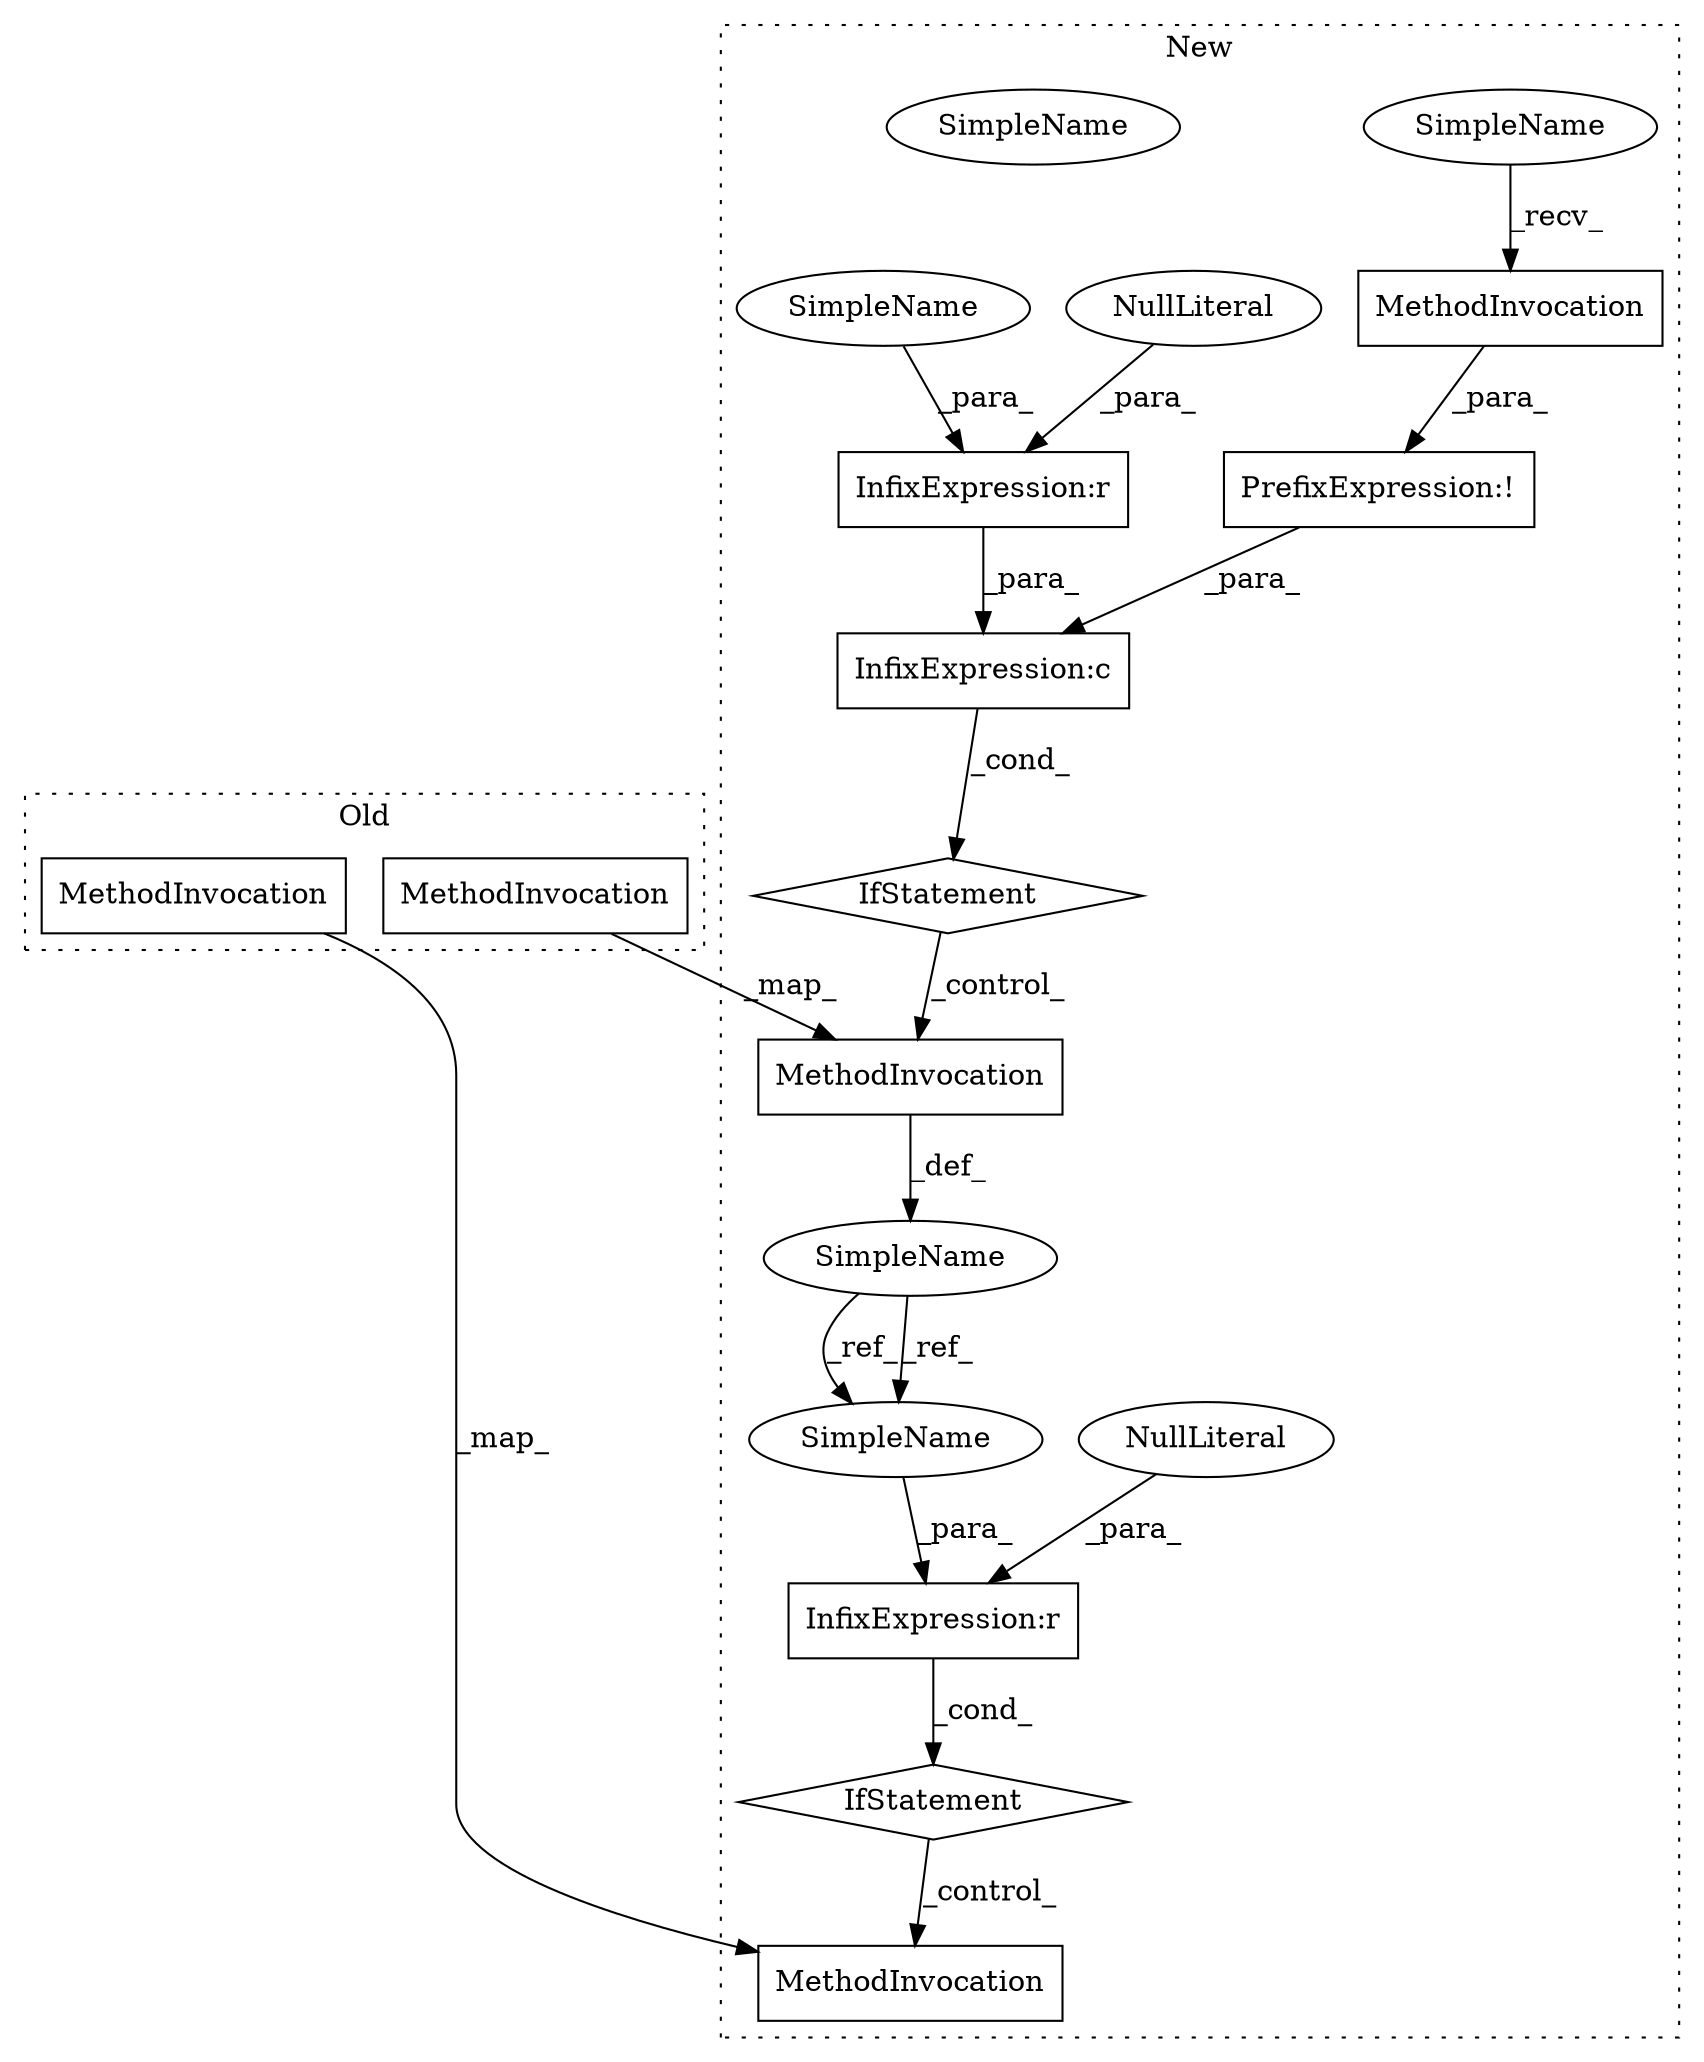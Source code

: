 digraph G {
subgraph cluster0 {
4 [label="MethodInvocation" a="32" s="29662,29683" l="4,1" shape="box"];
6 [label="MethodInvocation" a="32" s="28490" l="11" shape="box"];
label = "Old";
style="dotted";
}
subgraph cluster1 {
1 [label="IfStatement" a="25" s="29951,29983" l="4,2" shape="diamond"];
2 [label="IfStatement" a="25" s="28503,28582" l="4,2" shape="diamond"];
3 [label="MethodInvocation" a="32" s="28566" l="15" shape="box"];
5 [label="MethodInvocation" a="32" s="30231,30252" l="4,1" shape="box"];
7 [label="MethodInvocation" a="32" s="28663" l="11" shape="box"];
8 [label="NullLiteral" a="33" s="29979" l="4" shape="ellipse"];
9 [label="NullLiteral" a="33" s="28533" l="4" shape="ellipse"];
10 [label="SimpleName" a="42" s="29955" l="20" shape="ellipse"];
11 [label="SimpleName" a="42" s="28544" l="21" shape="ellipse"];
12 [label="SimpleName" a="42" s="28618" l="20" shape="ellipse"];
13 [label="SimpleName" a="42" s="28508" l="21" shape="ellipse"];
14 [label="SimpleName" a="42" s="29955" l="20" shape="ellipse"];
15 [label="PrefixExpression:!" a="38" s="28543" l="1" shape="box"];
16 [label="InfixExpression:c" a="27" s="28538" l="4" shape="box"];
17 [label="InfixExpression:r" a="27" s="28529" l="4" shape="box"];
18 [label="InfixExpression:r" a="27" s="29975" l="4" shape="box"];
label = "New";
style="dotted";
}
1 -> 5 [label="_control_"];
2 -> 7 [label="_control_"];
3 -> 15 [label="_para_"];
4 -> 5 [label="_map_"];
6 -> 7 [label="_map_"];
7 -> 12 [label="_def_"];
8 -> 18 [label="_para_"];
9 -> 17 [label="_para_"];
10 -> 18 [label="_para_"];
11 -> 3 [label="_recv_"];
12 -> 10 [label="_ref_"];
12 -> 10 [label="_ref_"];
13 -> 17 [label="_para_"];
15 -> 16 [label="_para_"];
16 -> 2 [label="_cond_"];
17 -> 16 [label="_para_"];
18 -> 1 [label="_cond_"];
}